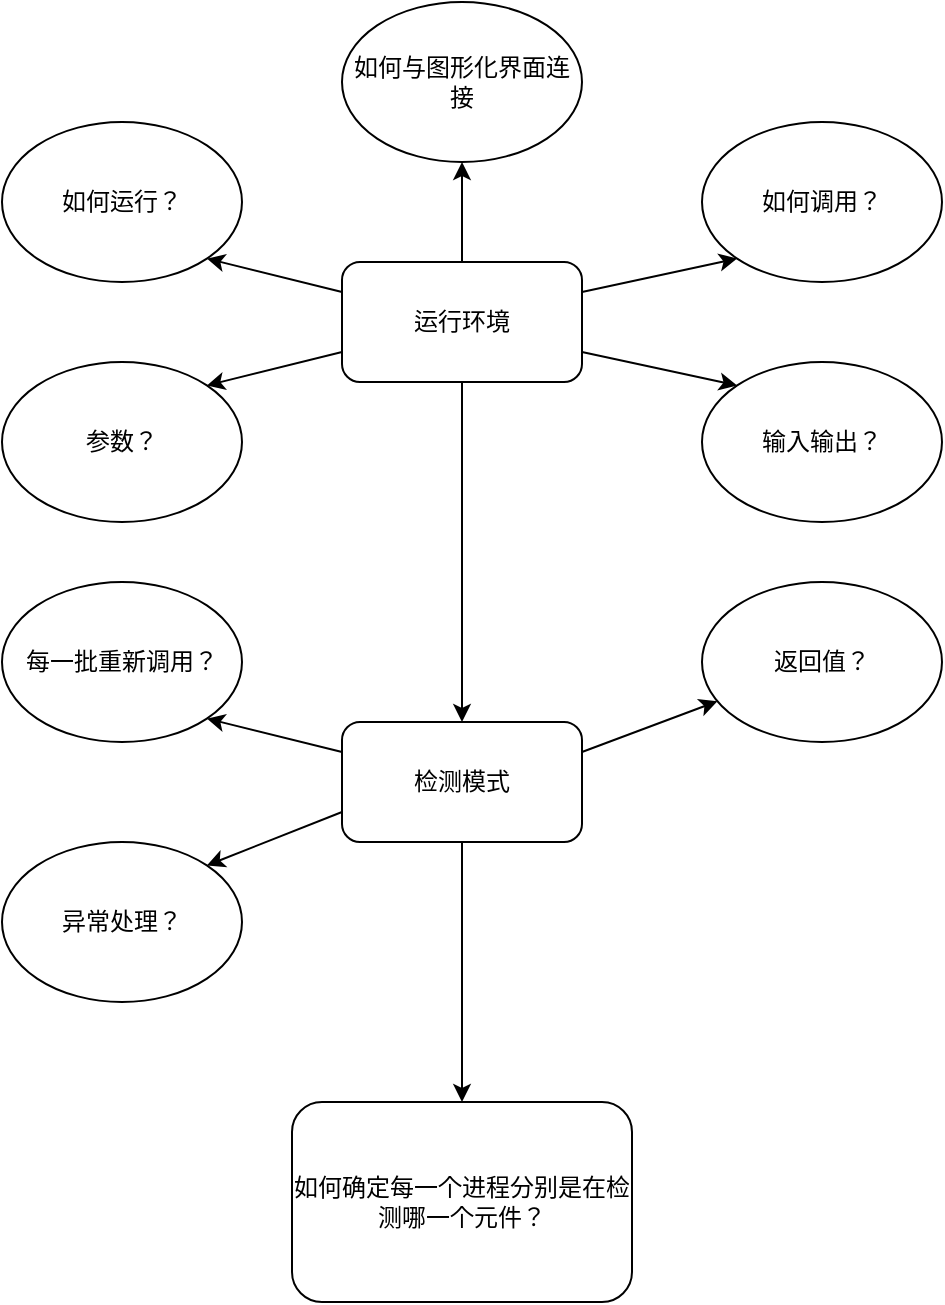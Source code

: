 <mxfile version="12.4.2" type="github" pages="1"><diagram id="vwRVSGRExoILKO8653nr" name="Page-1"><mxGraphModel dx="981" dy="574" grid="1" gridSize="10" guides="1" tooltips="1" connect="1" arrows="1" fold="1" page="1" pageScale="1" pageWidth="827" pageHeight="1169" math="0" shadow="0"><root><mxCell id="0"/><mxCell id="1" parent="0"/><mxCell id="nxdca8MpELLJALbLYks6-7" style="rounded=0;orthogonalLoop=1;jettySize=auto;html=1;exitX=0;exitY=0.25;exitDx=0;exitDy=0;entryX=1;entryY=1;entryDx=0;entryDy=0;" edge="1" parent="1" source="nxdca8MpELLJALbLYks6-1" target="nxdca8MpELLJALbLYks6-2"><mxGeometry relative="1" as="geometry"/></mxCell><mxCell id="nxdca8MpELLJALbLYks6-8" style="edgeStyle=none;rounded=0;orthogonalLoop=1;jettySize=auto;html=1;exitX=0;exitY=0.75;exitDx=0;exitDy=0;entryX=1;entryY=0;entryDx=0;entryDy=0;" edge="1" parent="1" source="nxdca8MpELLJALbLYks6-1" target="nxdca8MpELLJALbLYks6-4"><mxGeometry relative="1" as="geometry"/></mxCell><mxCell id="nxdca8MpELLJALbLYks6-9" style="edgeStyle=none;rounded=0;orthogonalLoop=1;jettySize=auto;html=1;exitX=1;exitY=0.25;exitDx=0;exitDy=0;entryX=0;entryY=1;entryDx=0;entryDy=0;" edge="1" parent="1" source="nxdca8MpELLJALbLYks6-1" target="nxdca8MpELLJALbLYks6-3"><mxGeometry relative="1" as="geometry"/></mxCell><mxCell id="nxdca8MpELLJALbLYks6-10" style="edgeStyle=none;rounded=0;orthogonalLoop=1;jettySize=auto;html=1;exitX=1;exitY=0.75;exitDx=0;exitDy=0;entryX=0;entryY=0;entryDx=0;entryDy=0;" edge="1" parent="1" source="nxdca8MpELLJALbLYks6-1" target="nxdca8MpELLJALbLYks6-5"><mxGeometry relative="1" as="geometry"/></mxCell><mxCell id="nxdca8MpELLJALbLYks6-12" style="edgeStyle=none;rounded=0;orthogonalLoop=1;jettySize=auto;html=1;" edge="1" parent="1" source="nxdca8MpELLJALbLYks6-1" target="nxdca8MpELLJALbLYks6-11"><mxGeometry relative="1" as="geometry"/></mxCell><mxCell id="nxdca8MpELLJALbLYks6-24" style="edgeStyle=none;rounded=0;orthogonalLoop=1;jettySize=auto;html=1;entryX=0.5;entryY=1;entryDx=0;entryDy=0;" edge="1" parent="1" source="nxdca8MpELLJALbLYks6-1" target="nxdca8MpELLJALbLYks6-23"><mxGeometry relative="1" as="geometry"/></mxCell><mxCell id="nxdca8MpELLJALbLYks6-1" value="运行环境" style="rounded=1;whiteSpace=wrap;html=1;" vertex="1" parent="1"><mxGeometry x="360" y="140" width="120" height="60" as="geometry"/></mxCell><mxCell id="nxdca8MpELLJALbLYks6-2" value="如何运行？" style="ellipse;whiteSpace=wrap;html=1;" vertex="1" parent="1"><mxGeometry x="190" y="70" width="120" height="80" as="geometry"/></mxCell><mxCell id="nxdca8MpELLJALbLYks6-3" value="如何调用？" style="ellipse;whiteSpace=wrap;html=1;" vertex="1" parent="1"><mxGeometry x="540" y="70" width="120" height="80" as="geometry"/></mxCell><mxCell id="nxdca8MpELLJALbLYks6-4" value="参数？" style="ellipse;whiteSpace=wrap;html=1;" vertex="1" parent="1"><mxGeometry x="190" y="190" width="120" height="80" as="geometry"/></mxCell><mxCell id="nxdca8MpELLJALbLYks6-5" value="输入输出？" style="ellipse;whiteSpace=wrap;html=1;" vertex="1" parent="1"><mxGeometry x="540" y="190" width="120" height="80" as="geometry"/></mxCell><mxCell id="nxdca8MpELLJALbLYks6-15" style="edgeStyle=none;rounded=0;orthogonalLoop=1;jettySize=auto;html=1;exitX=0;exitY=0.25;exitDx=0;exitDy=0;entryX=1;entryY=1;entryDx=0;entryDy=0;" edge="1" parent="1" source="nxdca8MpELLJALbLYks6-11" target="nxdca8MpELLJALbLYks6-13"><mxGeometry relative="1" as="geometry"/></mxCell><mxCell id="nxdca8MpELLJALbLYks6-16" style="edgeStyle=none;rounded=0;orthogonalLoop=1;jettySize=auto;html=1;exitX=1;exitY=0.25;exitDx=0;exitDy=0;" edge="1" parent="1" source="nxdca8MpELLJALbLYks6-11" target="nxdca8MpELLJALbLYks6-14"><mxGeometry relative="1" as="geometry"/></mxCell><mxCell id="nxdca8MpELLJALbLYks6-18" style="edgeStyle=none;rounded=0;orthogonalLoop=1;jettySize=auto;html=1;exitX=0;exitY=0.75;exitDx=0;exitDy=0;entryX=1;entryY=0;entryDx=0;entryDy=0;" edge="1" parent="1" source="nxdca8MpELLJALbLYks6-11" target="nxdca8MpELLJALbLYks6-17"><mxGeometry relative="1" as="geometry"/></mxCell><mxCell id="nxdca8MpELLJALbLYks6-22" style="edgeStyle=none;rounded=0;orthogonalLoop=1;jettySize=auto;html=1;entryX=0.5;entryY=0;entryDx=0;entryDy=0;" edge="1" parent="1" source="nxdca8MpELLJALbLYks6-11" target="nxdca8MpELLJALbLYks6-21"><mxGeometry relative="1" as="geometry"/></mxCell><mxCell id="nxdca8MpELLJALbLYks6-11" value="检测模式" style="rounded=1;whiteSpace=wrap;html=1;" vertex="1" parent="1"><mxGeometry x="360" y="370" width="120" height="60" as="geometry"/></mxCell><mxCell id="nxdca8MpELLJALbLYks6-13" value="每一批重新调用？" style="ellipse;whiteSpace=wrap;html=1;" vertex="1" parent="1"><mxGeometry x="190" y="300" width="120" height="80" as="geometry"/></mxCell><mxCell id="nxdca8MpELLJALbLYks6-14" value="返回值？" style="ellipse;whiteSpace=wrap;html=1;" vertex="1" parent="1"><mxGeometry x="540" y="300" width="120" height="80" as="geometry"/></mxCell><mxCell id="nxdca8MpELLJALbLYks6-17" value="异常处理？" style="ellipse;whiteSpace=wrap;html=1;" vertex="1" parent="1"><mxGeometry x="190" y="430" width="120" height="80" as="geometry"/></mxCell><mxCell id="nxdca8MpELLJALbLYks6-21" value="如何确定每一个进程分别是在检测哪一个元件？" style="rounded=1;whiteSpace=wrap;html=1;" vertex="1" parent="1"><mxGeometry x="335" y="560" width="170" height="100" as="geometry"/></mxCell><mxCell id="nxdca8MpELLJALbLYks6-23" value="如何与图形化界面连接" style="ellipse;whiteSpace=wrap;html=1;" vertex="1" parent="1"><mxGeometry x="360" y="10" width="120" height="80" as="geometry"/></mxCell></root></mxGraphModel></diagram></mxfile>